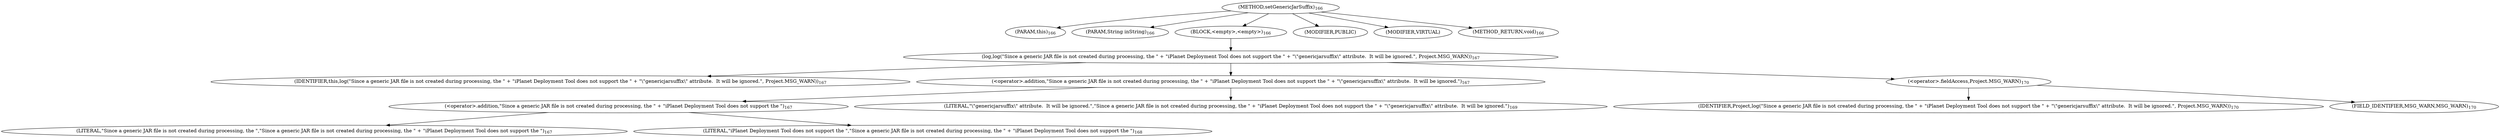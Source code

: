 digraph "setGenericJarSuffix" {  
"122" [label = <(METHOD,setGenericJarSuffix)<SUB>166</SUB>> ]
"12" [label = <(PARAM,this)<SUB>166</SUB>> ]
"123" [label = <(PARAM,String inString)<SUB>166</SUB>> ]
"124" [label = <(BLOCK,&lt;empty&gt;,&lt;empty&gt;)<SUB>166</SUB>> ]
"125" [label = <(log,log(&quot;Since a generic JAR file is not created during processing, the &quot; + &quot;iPlanet Deployment Tool does not support the &quot; + &quot;\&quot;genericjarsuffix\&quot; attribute.  It will be ignored.&quot;, Project.MSG_WARN))<SUB>167</SUB>> ]
"11" [label = <(IDENTIFIER,this,log(&quot;Since a generic JAR file is not created during processing, the &quot; + &quot;iPlanet Deployment Tool does not support the &quot; + &quot;\&quot;genericjarsuffix\&quot; attribute.  It will be ignored.&quot;, Project.MSG_WARN))<SUB>167</SUB>> ]
"126" [label = <(&lt;operator&gt;.addition,&quot;Since a generic JAR file is not created during processing, the &quot; + &quot;iPlanet Deployment Tool does not support the &quot; + &quot;\&quot;genericjarsuffix\&quot; attribute.  It will be ignored.&quot;)<SUB>167</SUB>> ]
"127" [label = <(&lt;operator&gt;.addition,&quot;Since a generic JAR file is not created during processing, the &quot; + &quot;iPlanet Deployment Tool does not support the &quot;)<SUB>167</SUB>> ]
"128" [label = <(LITERAL,&quot;Since a generic JAR file is not created during processing, the &quot;,&quot;Since a generic JAR file is not created during processing, the &quot; + &quot;iPlanet Deployment Tool does not support the &quot;)<SUB>167</SUB>> ]
"129" [label = <(LITERAL,&quot;iPlanet Deployment Tool does not support the &quot;,&quot;Since a generic JAR file is not created during processing, the &quot; + &quot;iPlanet Deployment Tool does not support the &quot;)<SUB>168</SUB>> ]
"130" [label = <(LITERAL,&quot;\&quot;genericjarsuffix\&quot; attribute.  It will be ignored.&quot;,&quot;Since a generic JAR file is not created during processing, the &quot; + &quot;iPlanet Deployment Tool does not support the &quot; + &quot;\&quot;genericjarsuffix\&quot; attribute.  It will be ignored.&quot;)<SUB>169</SUB>> ]
"131" [label = <(&lt;operator&gt;.fieldAccess,Project.MSG_WARN)<SUB>170</SUB>> ]
"132" [label = <(IDENTIFIER,Project,log(&quot;Since a generic JAR file is not created during processing, the &quot; + &quot;iPlanet Deployment Tool does not support the &quot; + &quot;\&quot;genericjarsuffix\&quot; attribute.  It will be ignored.&quot;, Project.MSG_WARN))<SUB>170</SUB>> ]
"133" [label = <(FIELD_IDENTIFIER,MSG_WARN,MSG_WARN)<SUB>170</SUB>> ]
"134" [label = <(MODIFIER,PUBLIC)> ]
"135" [label = <(MODIFIER,VIRTUAL)> ]
"136" [label = <(METHOD_RETURN,void)<SUB>166</SUB>> ]
  "122" -> "12" 
  "122" -> "123" 
  "122" -> "124" 
  "122" -> "134" 
  "122" -> "135" 
  "122" -> "136" 
  "124" -> "125" 
  "125" -> "11" 
  "125" -> "126" 
  "125" -> "131" 
  "126" -> "127" 
  "126" -> "130" 
  "127" -> "128" 
  "127" -> "129" 
  "131" -> "132" 
  "131" -> "133" 
}
